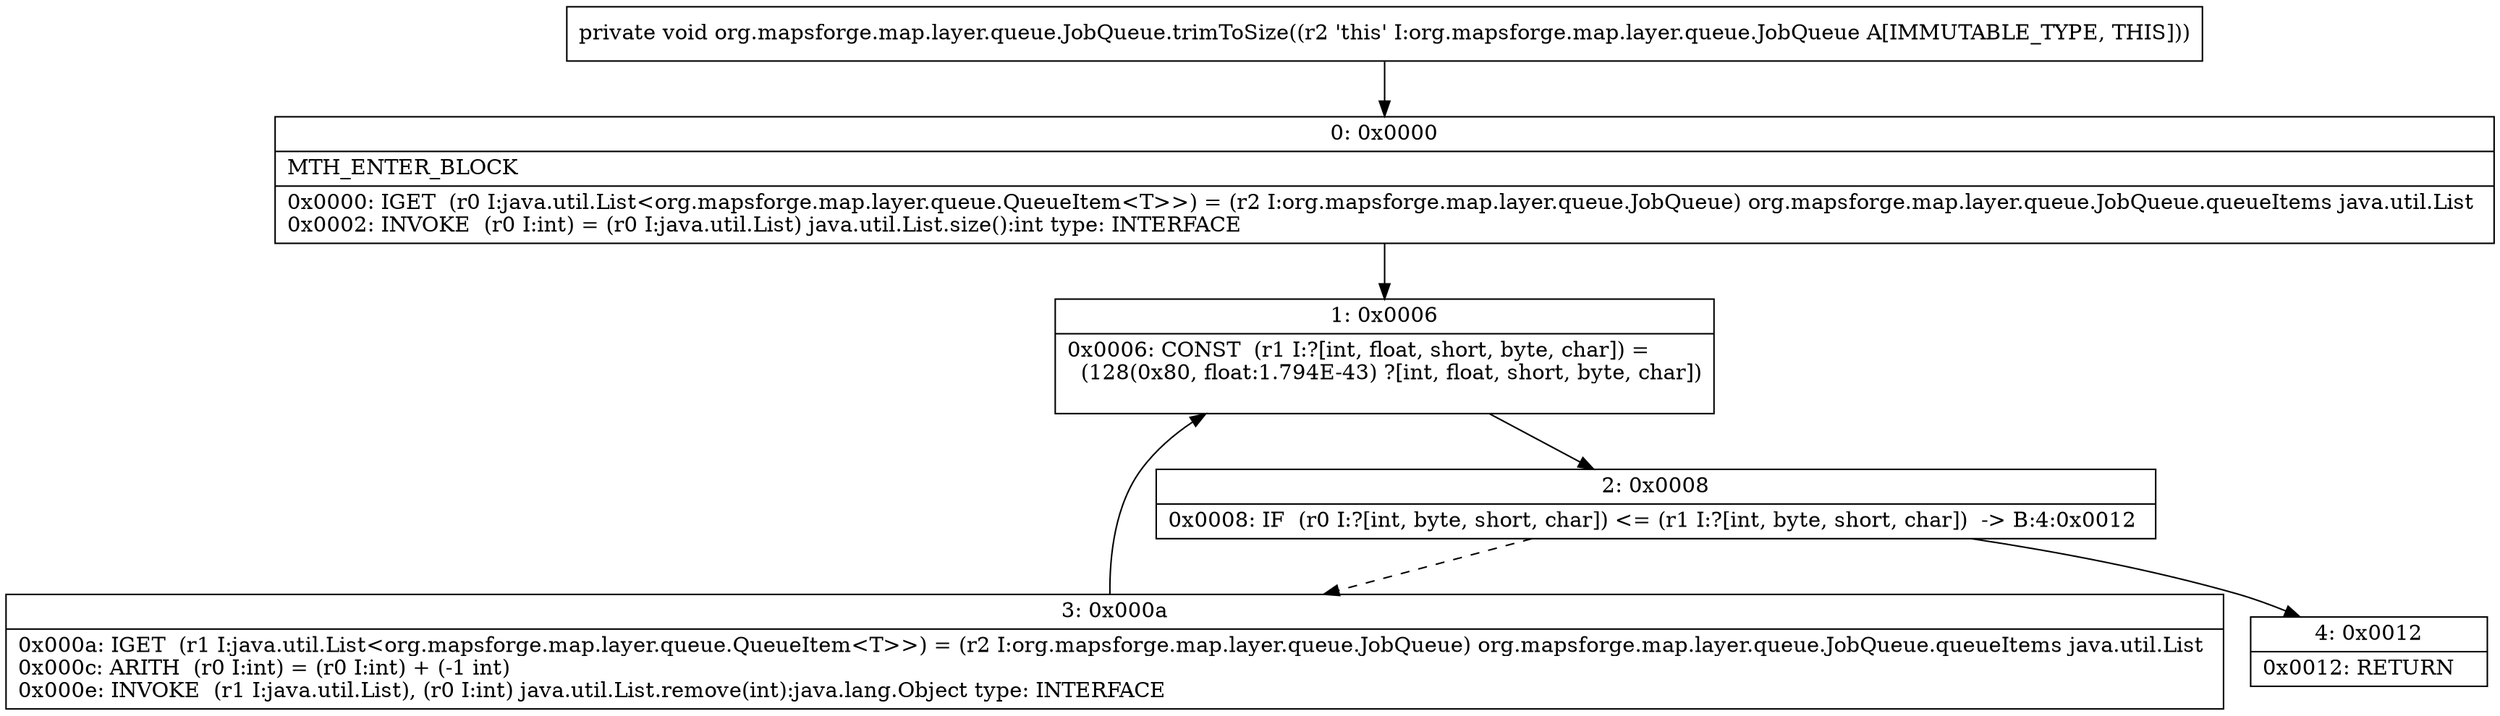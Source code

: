digraph "CFG fororg.mapsforge.map.layer.queue.JobQueue.trimToSize()V" {
Node_0 [shape=record,label="{0\:\ 0x0000|MTH_ENTER_BLOCK\l|0x0000: IGET  (r0 I:java.util.List\<org.mapsforge.map.layer.queue.QueueItem\<T\>\>) = (r2 I:org.mapsforge.map.layer.queue.JobQueue) org.mapsforge.map.layer.queue.JobQueue.queueItems java.util.List \l0x0002: INVOKE  (r0 I:int) = (r0 I:java.util.List) java.util.List.size():int type: INTERFACE \l}"];
Node_1 [shape=record,label="{1\:\ 0x0006|0x0006: CONST  (r1 I:?[int, float, short, byte, char]) = \l  (128(0x80, float:1.794E\-43) ?[int, float, short, byte, char])\l \l}"];
Node_2 [shape=record,label="{2\:\ 0x0008|0x0008: IF  (r0 I:?[int, byte, short, char]) \<= (r1 I:?[int, byte, short, char])  \-\> B:4:0x0012 \l}"];
Node_3 [shape=record,label="{3\:\ 0x000a|0x000a: IGET  (r1 I:java.util.List\<org.mapsforge.map.layer.queue.QueueItem\<T\>\>) = (r2 I:org.mapsforge.map.layer.queue.JobQueue) org.mapsforge.map.layer.queue.JobQueue.queueItems java.util.List \l0x000c: ARITH  (r0 I:int) = (r0 I:int) + (\-1 int) \l0x000e: INVOKE  (r1 I:java.util.List), (r0 I:int) java.util.List.remove(int):java.lang.Object type: INTERFACE \l}"];
Node_4 [shape=record,label="{4\:\ 0x0012|0x0012: RETURN   \l}"];
MethodNode[shape=record,label="{private void org.mapsforge.map.layer.queue.JobQueue.trimToSize((r2 'this' I:org.mapsforge.map.layer.queue.JobQueue A[IMMUTABLE_TYPE, THIS])) }"];
MethodNode -> Node_0;
Node_0 -> Node_1;
Node_1 -> Node_2;
Node_2 -> Node_3[style=dashed];
Node_2 -> Node_4;
Node_3 -> Node_1;
}

